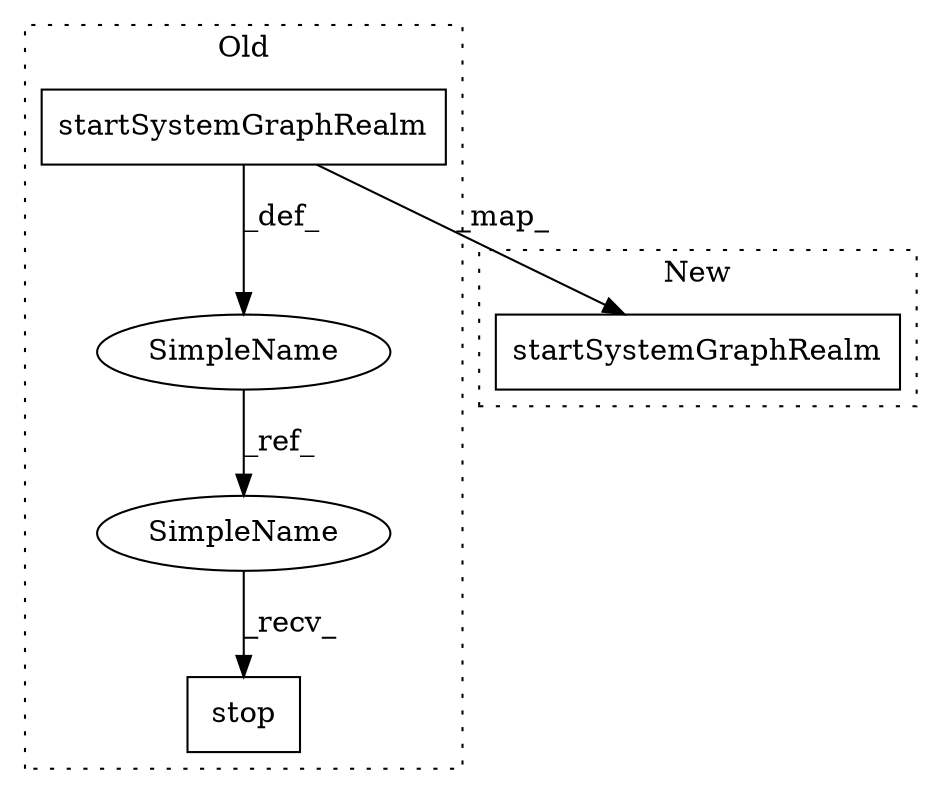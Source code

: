 digraph G {
subgraph cluster0 {
1 [label="startSystemGraphRealm" a="32" s="4930" l="23" shape="box"];
3 [label="stop" a="32" s="5098" l="6" shape="box"];
4 [label="SimpleName" a="42" s="4922" l="5" shape="ellipse"];
5 [label="SimpleName" a="42" s="5092" l="5" shape="ellipse"];
label = "Old";
style="dotted";
}
subgraph cluster1 {
2 [label="startSystemGraphRealm" a="32" s="5184" l="23" shape="box"];
label = "New";
style="dotted";
}
1 -> 2 [label="_map_"];
1 -> 4 [label="_def_"];
4 -> 5 [label="_ref_"];
5 -> 3 [label="_recv_"];
}